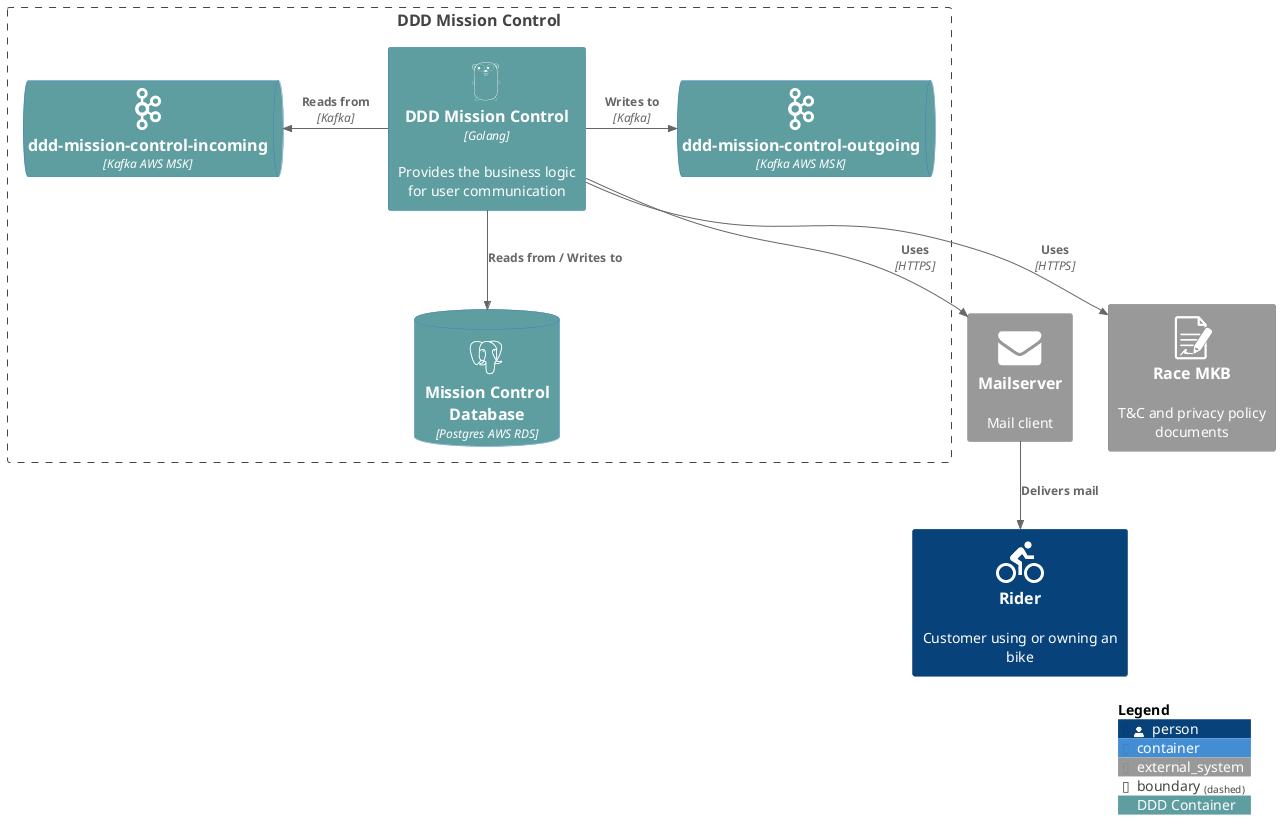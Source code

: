 @startuml
!include <C4/C4_Container>

!include <aws/common>
!include <aws/Database/AmazonRDS/AmazonRDS>
!include <cloudinsight/kafka>
!include <tupadr3/devicons/go>
!include <tupadr3/font-awesome/server>
!include <tupadr3/devicons/postgresql>
!include <tupadr3/govicons/file_contract_o>
!include <tupadr3/font-awesome/envelope>
!include <material/bike>

AddElementTag("ddd_container", $bgColor=#5f9ea0, $fontColor="white", $legendText="DDD Container")

Person(rider, "Rider", "Customer using or owning an bike", $sprite="ma_bike")

Boundary(ddd, "DDD Mission Control") {
    ContainerDb(db, "Mission Control Database", "Postgres AWS RDS", "", "postgresql", $tags="ddd_container")
    ContainerQueue(topic_incoming, "ddd-mission-control-incoming", "Kafka AWS MSK", "", "kafka", $tags="ddd_container")
    ContainerQueue(topic_outgoing, "ddd-mission-control-outgoing", "Kafka AWS MSK", "", "kafka", $tags="ddd_container")
    Container(mission_control, "DDD Mission Control", "Golang", "Provides the business logic for user communication", "go", $tags="ddd_container")
}

System_Ext(mailserver, "Mailserver", "Mail client", $sprite="envelope")
System_Ext(bike, "Race MKB", "T&C and privacy policy documents", $sprite="file_contract_o")

Rel_R(mission_control, topic_outgoing, "Writes to", "Kafka")
Rel(mission_control, db, "Reads from / Writes to")
Rel_L(mission_control, topic_incoming, "Reads from", "Kafka")
Rel(mission_control, mailserver, "Uses", "HTTPS")
Rel(mission_control, bike, "Uses", "HTTPS")
Rel(mailserver, rider, "Delivers mail")
SHOW_LEGEND()
@enduml
